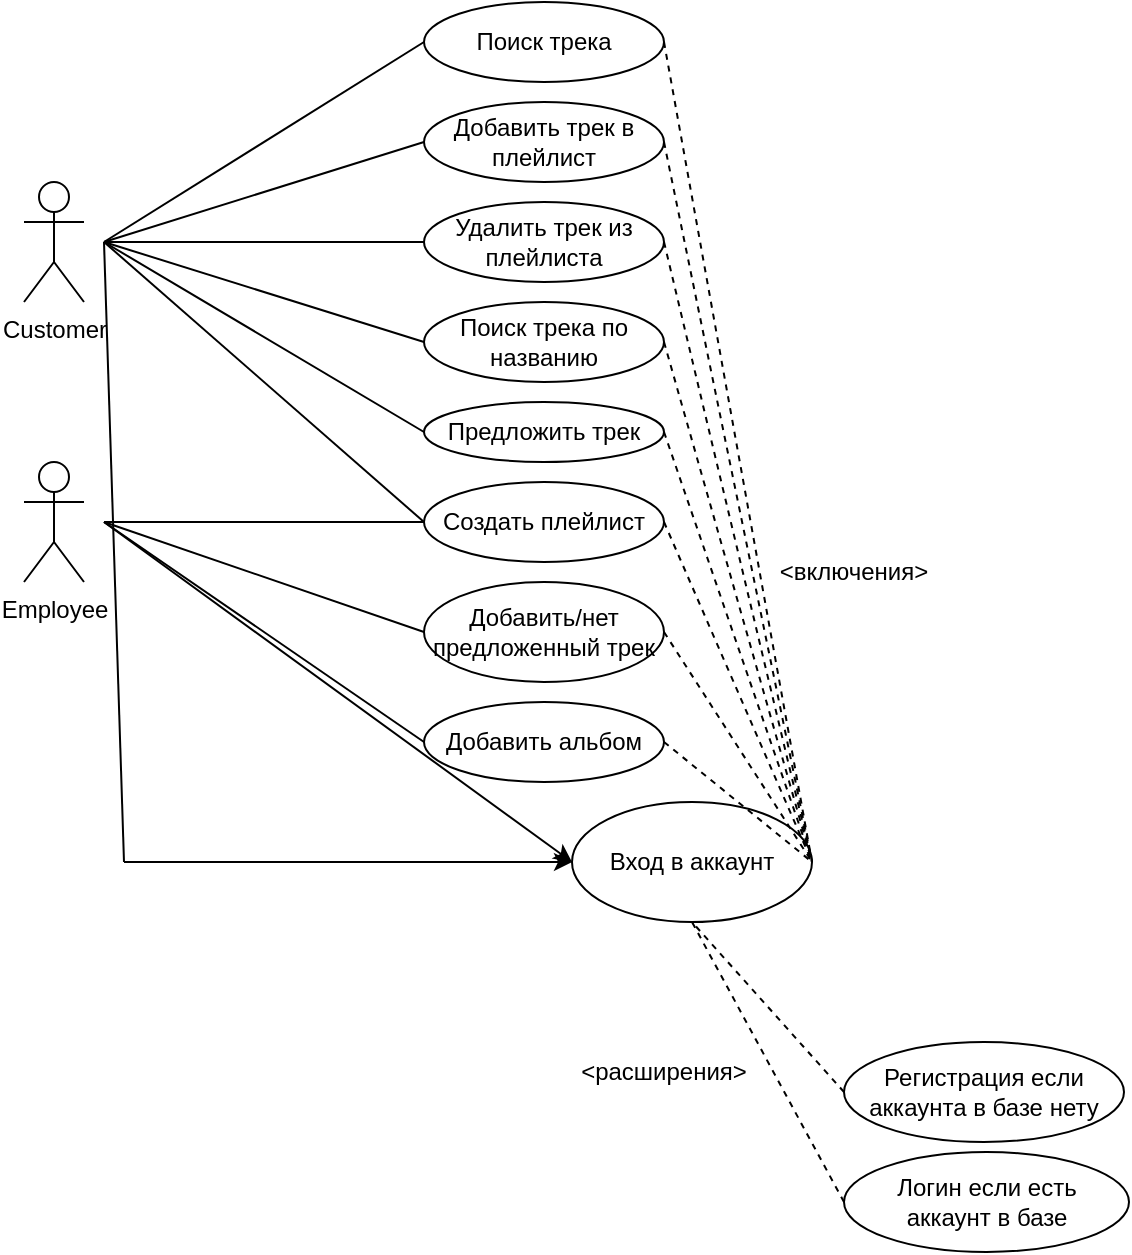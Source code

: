 <mxfile version="21.3.0" type="device">
  <diagram id="Ws8APfDJXAumH7L3Mlcz" name="Страница 1">
    <mxGraphModel dx="1187" dy="684" grid="1" gridSize="10" guides="1" tooltips="1" connect="1" arrows="1" fold="1" page="1" pageScale="1" pageWidth="827" pageHeight="1169" math="0" shadow="0">
      <root>
        <mxCell id="0" />
        <mxCell id="1" parent="0" />
        <object label="Customer" id="PdiB67UejZNL1BW5jbg_-1">
          <mxCell style="shape=umlActor;verticalLabelPosition=bottom;verticalAlign=top;html=1;outlineConnect=0;" parent="1" vertex="1">
            <mxGeometry x="80" y="100" width="30" height="60" as="geometry" />
          </mxCell>
        </object>
        <mxCell id="PdiB67UejZNL1BW5jbg_-2" value="Employee&lt;br&gt;" style="shape=umlActor;verticalLabelPosition=bottom;verticalAlign=top;html=1;outlineConnect=0;" parent="1" vertex="1">
          <mxGeometry x="80" y="240" width="30" height="60" as="geometry" />
        </mxCell>
        <mxCell id="PdiB67UejZNL1BW5jbg_-4" value="Создать плейлист" style="ellipse;whiteSpace=wrap;html=1;" parent="1" vertex="1">
          <mxGeometry x="280" y="250" width="120" height="40" as="geometry" />
        </mxCell>
        <mxCell id="PdiB67UejZNL1BW5jbg_-6" value="" style="endArrow=none;html=1;rounded=0;entryX=0;entryY=0.5;entryDx=0;entryDy=0;" parent="1" target="PdiB67UejZNL1BW5jbg_-4" edge="1">
          <mxGeometry width="50" height="50" relative="1" as="geometry">
            <mxPoint x="120" y="270" as="sourcePoint" />
            <mxPoint x="180" y="240" as="targetPoint" />
          </mxGeometry>
        </mxCell>
        <mxCell id="PdiB67UejZNL1BW5jbg_-7" value="" style="endArrow=none;html=1;rounded=0;entryX=0;entryY=0.5;entryDx=0;entryDy=0;" parent="1" target="PdiB67UejZNL1BW5jbg_-4" edge="1">
          <mxGeometry width="50" height="50" relative="1" as="geometry">
            <mxPoint x="120" y="130" as="sourcePoint" />
            <mxPoint x="200" y="105" as="targetPoint" />
          </mxGeometry>
        </mxCell>
        <mxCell id="PdiB67UejZNL1BW5jbg_-8" value="Добавить/нет предложенный трек" style="ellipse;whiteSpace=wrap;html=1;" parent="1" vertex="1">
          <mxGeometry x="280" y="300" width="120" height="50" as="geometry" />
        </mxCell>
        <mxCell id="PdiB67UejZNL1BW5jbg_-9" value="" style="endArrow=none;html=1;rounded=0;entryX=0;entryY=0.5;entryDx=0;entryDy=0;" parent="1" target="PdiB67UejZNL1BW5jbg_-8" edge="1">
          <mxGeometry width="50" height="50" relative="1" as="geometry">
            <mxPoint x="120" y="270" as="sourcePoint" />
            <mxPoint x="220" y="230" as="targetPoint" />
          </mxGeometry>
        </mxCell>
        <mxCell id="PdiB67UejZNL1BW5jbg_-10" value="Добавить трек в плейлист" style="ellipse;whiteSpace=wrap;html=1;" parent="1" vertex="1">
          <mxGeometry x="280" y="60" width="120" height="40" as="geometry" />
        </mxCell>
        <mxCell id="PdiB67UejZNL1BW5jbg_-11" value="" style="endArrow=none;html=1;rounded=0;entryX=0;entryY=0.5;entryDx=0;entryDy=0;" parent="1" target="PdiB67UejZNL1BW5jbg_-10" edge="1">
          <mxGeometry width="50" height="50" relative="1" as="geometry">
            <mxPoint x="120" y="130" as="sourcePoint" />
            <mxPoint x="240" y="50" as="targetPoint" />
          </mxGeometry>
        </mxCell>
        <mxCell id="PdiB67UejZNL1BW5jbg_-12" value="Поиск трека" style="ellipse;whiteSpace=wrap;html=1;" parent="1" vertex="1">
          <mxGeometry x="280" y="10" width="120" height="40" as="geometry" />
        </mxCell>
        <mxCell id="PdiB67UejZNL1BW5jbg_-13" value="" style="endArrow=none;html=1;rounded=0;entryX=0;entryY=0.5;entryDx=0;entryDy=0;" parent="1" target="PdiB67UejZNL1BW5jbg_-12" edge="1">
          <mxGeometry width="50" height="50" relative="1" as="geometry">
            <mxPoint x="120" y="130" as="sourcePoint" />
            <mxPoint x="190" y="30" as="targetPoint" />
          </mxGeometry>
        </mxCell>
        <mxCell id="PdiB67UejZNL1BW5jbg_-14" value="Добавить альбом" style="ellipse;whiteSpace=wrap;html=1;" parent="1" vertex="1">
          <mxGeometry x="280" y="360" width="120" height="40" as="geometry" />
        </mxCell>
        <mxCell id="PdiB67UejZNL1BW5jbg_-15" value="" style="endArrow=none;html=1;rounded=0;entryX=0;entryY=0.5;entryDx=0;entryDy=0;" parent="1" target="PdiB67UejZNL1BW5jbg_-14" edge="1">
          <mxGeometry width="50" height="50" relative="1" as="geometry">
            <mxPoint x="120" y="270" as="sourcePoint" />
            <mxPoint x="210" y="260" as="targetPoint" />
          </mxGeometry>
        </mxCell>
        <mxCell id="PdiB67UejZNL1BW5jbg_-16" value="Удалить трек из плейлиста" style="ellipse;whiteSpace=wrap;html=1;" parent="1" vertex="1">
          <mxGeometry x="280" y="110" width="120" height="40" as="geometry" />
        </mxCell>
        <mxCell id="PdiB67UejZNL1BW5jbg_-17" value="" style="endArrow=none;html=1;rounded=0;entryX=0;entryY=0.5;entryDx=0;entryDy=0;" parent="1" target="PdiB67UejZNL1BW5jbg_-16" edge="1">
          <mxGeometry width="50" height="50" relative="1" as="geometry">
            <mxPoint x="120" y="130" as="sourcePoint" />
            <mxPoint x="350" y="130" as="targetPoint" />
          </mxGeometry>
        </mxCell>
        <mxCell id="PdiB67UejZNL1BW5jbg_-18" value="" style="endArrow=none;dashed=1;html=1;rounded=0;exitX=1;exitY=0.5;exitDx=0;exitDy=0;entryX=1;entryY=0.5;entryDx=0;entryDy=0;" parent="1" source="PdiB67UejZNL1BW5jbg_-12" target="PdiB67UejZNL1BW5jbg_-19" edge="1">
          <mxGeometry width="50" height="50" relative="1" as="geometry">
            <mxPoint x="450" y="160" as="sourcePoint" />
            <mxPoint x="500" y="110" as="targetPoint" />
          </mxGeometry>
        </mxCell>
        <mxCell id="PdiB67UejZNL1BW5jbg_-19" value="Вход в аккаунт" style="ellipse;whiteSpace=wrap;html=1;" parent="1" vertex="1">
          <mxGeometry x="354" y="410" width="120" height="60" as="geometry" />
        </mxCell>
        <mxCell id="PdiB67UejZNL1BW5jbg_-20" value="" style="endArrow=none;dashed=1;html=1;rounded=0;exitX=1;exitY=0.5;exitDx=0;exitDy=0;entryX=1;entryY=0.5;entryDx=0;entryDy=0;" parent="1" source="PdiB67UejZNL1BW5jbg_-10" target="PdiB67UejZNL1BW5jbg_-19" edge="1">
          <mxGeometry width="50" height="50" relative="1" as="geometry">
            <mxPoint x="400" y="100" as="sourcePoint" />
            <mxPoint x="575.592" y="225.423" as="targetPoint" />
          </mxGeometry>
        </mxCell>
        <mxCell id="PdiB67UejZNL1BW5jbg_-21" value="" style="endArrow=none;dashed=1;html=1;rounded=0;exitX=1;exitY=0.5;exitDx=0;exitDy=0;entryX=1;entryY=0.5;entryDx=0;entryDy=0;" parent="1" source="PdiB67UejZNL1BW5jbg_-16" target="PdiB67UejZNL1BW5jbg_-19" edge="1">
          <mxGeometry width="50" height="50" relative="1" as="geometry">
            <mxPoint x="410" y="90" as="sourcePoint" />
            <mxPoint x="620" y="350" as="targetPoint" />
          </mxGeometry>
        </mxCell>
        <mxCell id="PdiB67UejZNL1BW5jbg_-22" value="" style="endArrow=none;dashed=1;html=1;rounded=0;exitX=1;exitY=0.5;exitDx=0;exitDy=0;entryX=1;entryY=0.5;entryDx=0;entryDy=0;" parent="1" source="PdiB67UejZNL1BW5jbg_-4" target="PdiB67UejZNL1BW5jbg_-19" edge="1">
          <mxGeometry width="50" height="50" relative="1" as="geometry">
            <mxPoint x="420" y="100" as="sourcePoint" />
            <mxPoint x="620.0" y="60" as="targetPoint" />
          </mxGeometry>
        </mxCell>
        <mxCell id="PdiB67UejZNL1BW5jbg_-23" value="" style="endArrow=none;dashed=1;html=1;rounded=0;exitX=1;exitY=0.5;exitDx=0;exitDy=0;entryX=1;entryY=0.5;entryDx=0;entryDy=0;" parent="1" source="PdiB67UejZNL1BW5jbg_-8" target="PdiB67UejZNL1BW5jbg_-19" edge="1">
          <mxGeometry width="50" height="50" relative="1" as="geometry">
            <mxPoint x="430" y="110" as="sourcePoint" />
            <mxPoint x="630.0" y="70" as="targetPoint" />
          </mxGeometry>
        </mxCell>
        <mxCell id="PdiB67UejZNL1BW5jbg_-24" value="" style="endArrow=none;dashed=1;html=1;rounded=0;exitX=1;exitY=0.5;exitDx=0;exitDy=0;entryX=1;entryY=0.5;entryDx=0;entryDy=0;" parent="1" source="PdiB67UejZNL1BW5jbg_-14" target="PdiB67UejZNL1BW5jbg_-19" edge="1">
          <mxGeometry width="50" height="50" relative="1" as="geometry">
            <mxPoint x="440" y="120" as="sourcePoint" />
            <mxPoint x="640.0" y="80" as="targetPoint" />
          </mxGeometry>
        </mxCell>
        <mxCell id="PdiB67UejZNL1BW5jbg_-25" value="" style="endArrow=classic;html=1;rounded=0;entryX=0;entryY=0.5;entryDx=0;entryDy=0;" parent="1" target="PdiB67UejZNL1BW5jbg_-19" edge="1">
          <mxGeometry width="50" height="50" relative="1" as="geometry">
            <mxPoint x="120" y="270" as="sourcePoint" />
            <mxPoint x="350" y="280" as="targetPoint" />
          </mxGeometry>
        </mxCell>
        <mxCell id="PdiB67UejZNL1BW5jbg_-26" value="" style="endArrow=none;html=1;rounded=0;" parent="1" edge="1">
          <mxGeometry width="50" height="50" relative="1" as="geometry">
            <mxPoint x="120" y="130" as="sourcePoint" />
            <mxPoint x="130" y="440" as="targetPoint" />
          </mxGeometry>
        </mxCell>
        <mxCell id="PdiB67UejZNL1BW5jbg_-27" value="" style="endArrow=classic;html=1;rounded=0;entryX=0;entryY=0.5;entryDx=0;entryDy=0;" parent="1" target="PdiB67UejZNL1BW5jbg_-19" edge="1">
          <mxGeometry width="50" height="50" relative="1" as="geometry">
            <mxPoint x="130" y="440" as="sourcePoint" />
            <mxPoint x="350" y="280" as="targetPoint" />
          </mxGeometry>
        </mxCell>
        <mxCell id="PdiB67UejZNL1BW5jbg_-29" value="&amp;lt;включения&amp;gt;" style="text;html=1;strokeColor=none;fillColor=none;align=center;verticalAlign=middle;whiteSpace=wrap;rounded=0;" parent="1" vertex="1">
          <mxGeometry x="460" y="280" width="70" height="30" as="geometry" />
        </mxCell>
        <mxCell id="PdiB67UejZNL1BW5jbg_-31" value="Логин если есть&lt;br&gt;аккаунт в базе" style="ellipse;whiteSpace=wrap;html=1;" parent="1" vertex="1">
          <mxGeometry x="490" y="585" width="142.5" height="50" as="geometry" />
        </mxCell>
        <mxCell id="PdiB67UejZNL1BW5jbg_-32" value="Регистрация если&lt;br&gt;аккаунта в базе нету" style="ellipse;whiteSpace=wrap;html=1;" parent="1" vertex="1">
          <mxGeometry x="490" y="530" width="140" height="50" as="geometry" />
        </mxCell>
        <mxCell id="PdiB67UejZNL1BW5jbg_-33" value="" style="endArrow=none;dashed=1;html=1;rounded=0;exitX=0;exitY=0.5;exitDx=0;exitDy=0;entryX=0.5;entryY=1;entryDx=0;entryDy=0;" parent="1" source="PdiB67UejZNL1BW5jbg_-31" target="PdiB67UejZNL1BW5jbg_-19" edge="1">
          <mxGeometry width="50" height="50" relative="1" as="geometry">
            <mxPoint x="470" y="510" as="sourcePoint" />
            <mxPoint x="420" y="470" as="targetPoint" />
          </mxGeometry>
        </mxCell>
        <mxCell id="PdiB67UejZNL1BW5jbg_-34" value="" style="endArrow=none;dashed=1;html=1;rounded=0;entryX=0.5;entryY=1;entryDx=0;entryDy=0;exitX=0;exitY=0.5;exitDx=0;exitDy=0;" parent="1" source="PdiB67UejZNL1BW5jbg_-32" target="PdiB67UejZNL1BW5jbg_-19" edge="1">
          <mxGeometry width="50" height="50" relative="1" as="geometry">
            <mxPoint x="560" y="475.0" as="sourcePoint" />
            <mxPoint x="466.426" y="471.213" as="targetPoint" />
          </mxGeometry>
        </mxCell>
        <mxCell id="PdiB67UejZNL1BW5jbg_-35" value="&amp;lt;расширения&amp;gt;" style="text;html=1;strokeColor=none;fillColor=none;align=center;verticalAlign=middle;whiteSpace=wrap;rounded=0;" parent="1" vertex="1">
          <mxGeometry x="370" y="530" width="60" height="30" as="geometry" />
        </mxCell>
        <mxCell id="b9_GWXOS6GczhTQ_pkPK-1" value="Поиск трека по названию" style="ellipse;whiteSpace=wrap;html=1;" vertex="1" parent="1">
          <mxGeometry x="280" y="160" width="120" height="40" as="geometry" />
        </mxCell>
        <mxCell id="b9_GWXOS6GczhTQ_pkPK-2" value="" style="endArrow=none;html=1;rounded=0;entryX=0;entryY=0.5;entryDx=0;entryDy=0;" edge="1" parent="1" target="b9_GWXOS6GczhTQ_pkPK-1">
          <mxGeometry width="50" height="50" relative="1" as="geometry">
            <mxPoint x="120" y="130" as="sourcePoint" />
            <mxPoint x="290" y="140" as="targetPoint" />
          </mxGeometry>
        </mxCell>
        <mxCell id="b9_GWXOS6GczhTQ_pkPK-3" value="" style="endArrow=none;dashed=1;html=1;rounded=0;exitX=1;exitY=0.5;exitDx=0;exitDy=0;entryX=1;entryY=0.5;entryDx=0;entryDy=0;" edge="1" parent="1" source="b9_GWXOS6GczhTQ_pkPK-1" target="PdiB67UejZNL1BW5jbg_-19">
          <mxGeometry width="50" height="50" relative="1" as="geometry">
            <mxPoint x="410" y="140" as="sourcePoint" />
            <mxPoint x="484" y="450" as="targetPoint" />
          </mxGeometry>
        </mxCell>
        <mxCell id="b9_GWXOS6GczhTQ_pkPK-4" value="Предложить трек" style="ellipse;whiteSpace=wrap;html=1;" vertex="1" parent="1">
          <mxGeometry x="280" y="210" width="120" height="30" as="geometry" />
        </mxCell>
        <mxCell id="b9_GWXOS6GczhTQ_pkPK-5" value="" style="endArrow=none;html=1;rounded=0;entryX=0;entryY=0.5;entryDx=0;entryDy=0;" edge="1" parent="1" target="b9_GWXOS6GczhTQ_pkPK-4">
          <mxGeometry width="50" height="50" relative="1" as="geometry">
            <mxPoint x="120" y="130" as="sourcePoint" />
            <mxPoint x="290" y="280" as="targetPoint" />
          </mxGeometry>
        </mxCell>
        <mxCell id="b9_GWXOS6GczhTQ_pkPK-6" value="" style="endArrow=none;dashed=1;html=1;rounded=0;exitX=1;exitY=0.5;exitDx=0;exitDy=0;entryX=1;entryY=0.5;entryDx=0;entryDy=0;" edge="1" parent="1" source="b9_GWXOS6GczhTQ_pkPK-4" target="PdiB67UejZNL1BW5jbg_-19">
          <mxGeometry width="50" height="50" relative="1" as="geometry">
            <mxPoint x="410" y="190" as="sourcePoint" />
            <mxPoint x="484" y="450" as="targetPoint" />
          </mxGeometry>
        </mxCell>
      </root>
    </mxGraphModel>
  </diagram>
</mxfile>
